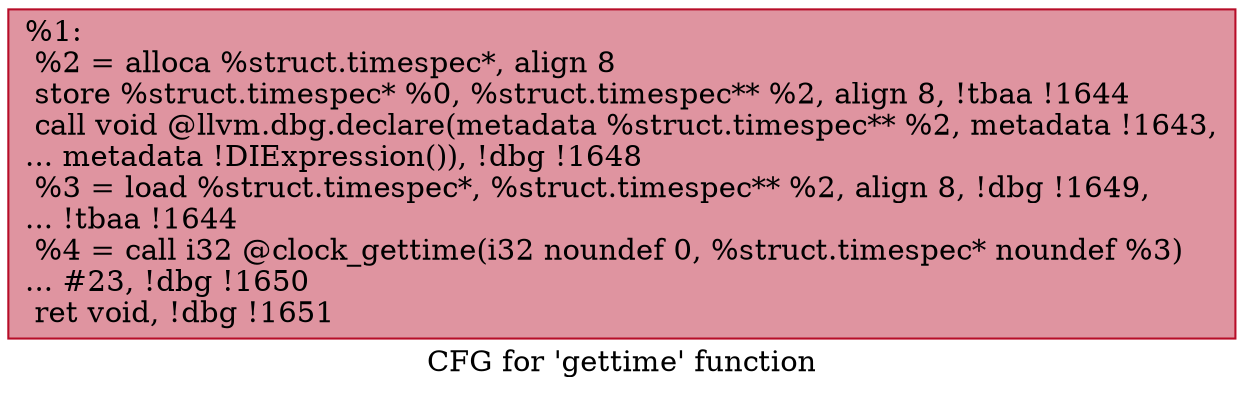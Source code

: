 digraph "CFG for 'gettime' function" {
	label="CFG for 'gettime' function";

	Node0x1543030 [shape=record,color="#b70d28ff", style=filled, fillcolor="#b70d2870",label="{%1:\l  %2 = alloca %struct.timespec*, align 8\l  store %struct.timespec* %0, %struct.timespec** %2, align 8, !tbaa !1644\l  call void @llvm.dbg.declare(metadata %struct.timespec** %2, metadata !1643,\l... metadata !DIExpression()), !dbg !1648\l  %3 = load %struct.timespec*, %struct.timespec** %2, align 8, !dbg !1649,\l... !tbaa !1644\l  %4 = call i32 @clock_gettime(i32 noundef 0, %struct.timespec* noundef %3)\l... #23, !dbg !1650\l  ret void, !dbg !1651\l}"];
}
